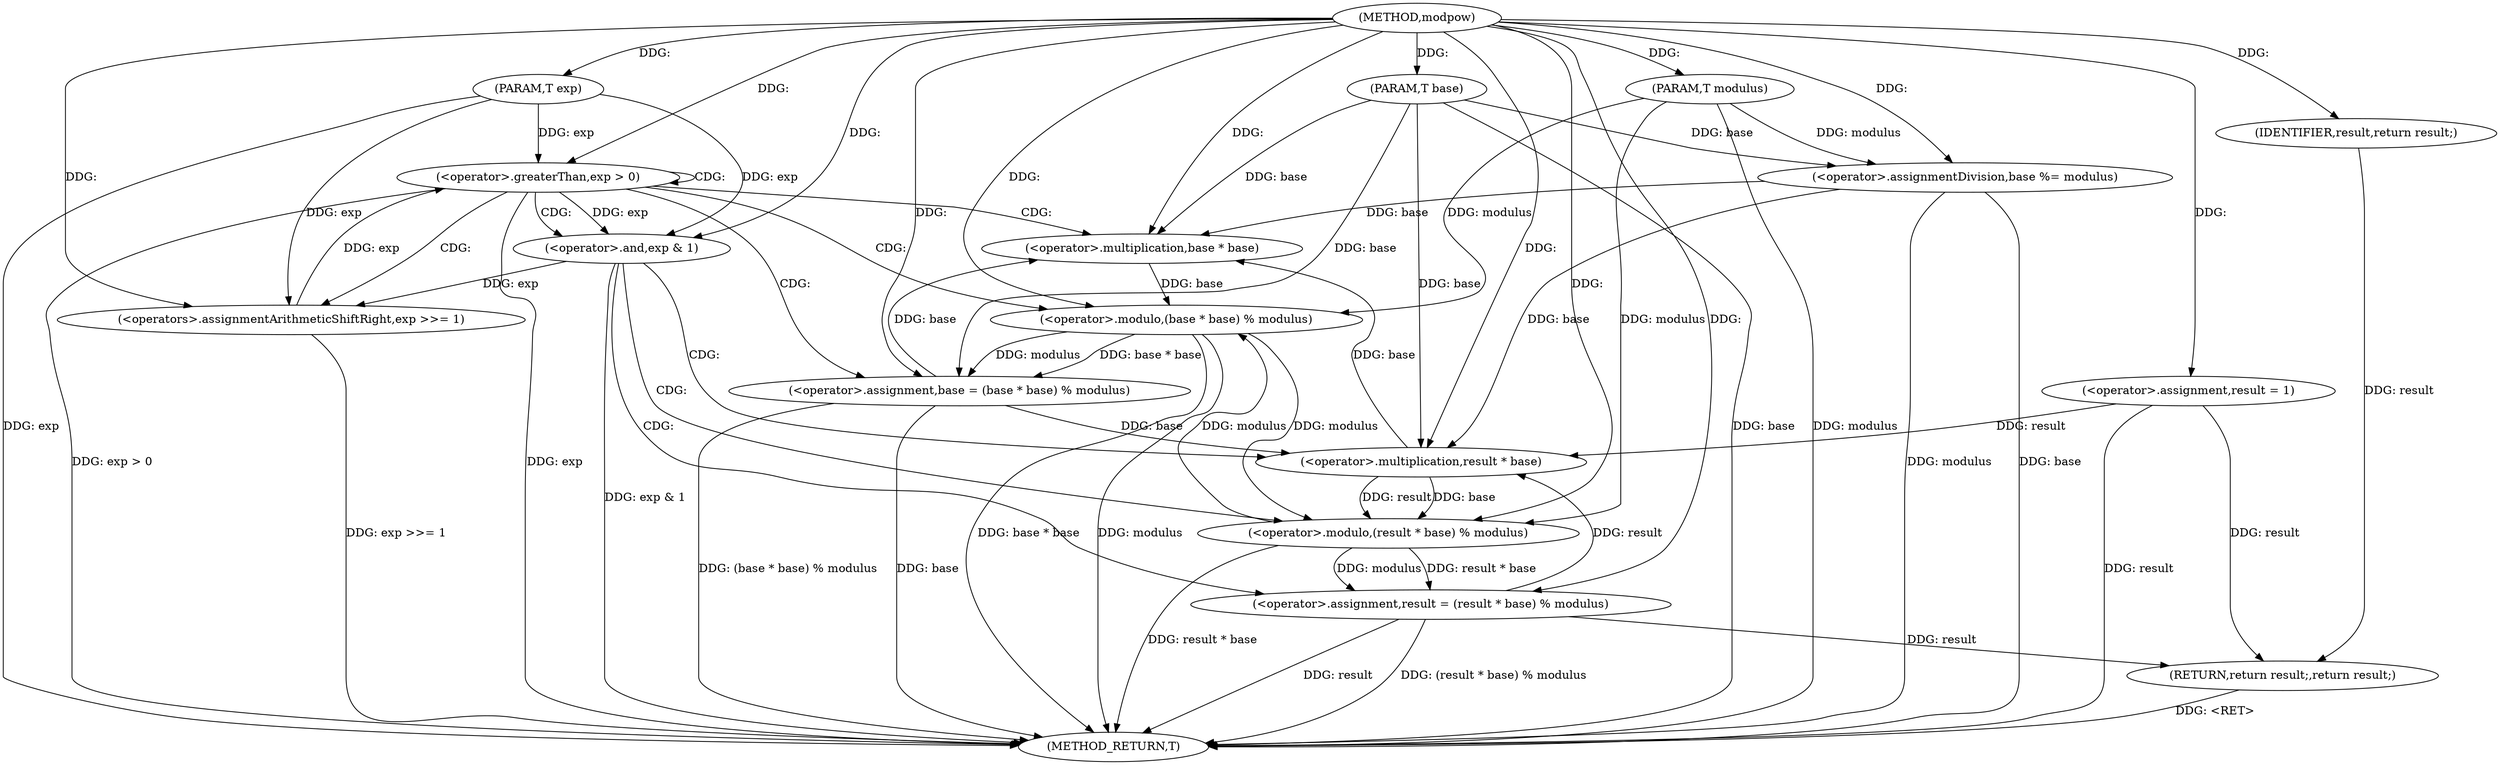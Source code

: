 digraph "modpow" {  
"1000114" [label = "(METHOD,modpow)" ]
"1000154" [label = "(METHOD_RETURN,T)" ]
"1000115" [label = "(PARAM,T base)" ]
"1000116" [label = "(PARAM,T exp)" ]
"1000117" [label = "(PARAM,T modulus)" ]
"1000119" [label = "(<operator>.assignmentDivision,base %= modulus)" ]
"1000123" [label = "(<operator>.assignment,result = 1)" ]
"1000152" [label = "(RETURN,return result;,return result;)" ]
"1000127" [label = "(<operator>.greaterThan,exp > 0)" ]
"1000153" [label = "(IDENTIFIER,result,return result;)" ]
"1000142" [label = "(<operator>.assignment,base = (base * base) % modulus)" ]
"1000149" [label = "(<operators>.assignmentArithmeticShiftRight,exp >>= 1)" ]
"1000132" [label = "(<operator>.and,exp & 1)" ]
"1000135" [label = "(<operator>.assignment,result = (result * base) % modulus)" ]
"1000144" [label = "(<operator>.modulo,(base * base) % modulus)" ]
"1000137" [label = "(<operator>.modulo,(result * base) % modulus)" ]
"1000145" [label = "(<operator>.multiplication,base * base)" ]
"1000138" [label = "(<operator>.multiplication,result * base)" ]
  "1000152" -> "1000154"  [ label = "DDG: <RET>"] 
  "1000115" -> "1000154"  [ label = "DDG: base"] 
  "1000116" -> "1000154"  [ label = "DDG: exp"] 
  "1000117" -> "1000154"  [ label = "DDG: modulus"] 
  "1000119" -> "1000154"  [ label = "DDG: base"] 
  "1000119" -> "1000154"  [ label = "DDG: modulus"] 
  "1000123" -> "1000154"  [ label = "DDG: result"] 
  "1000127" -> "1000154"  [ label = "DDG: exp"] 
  "1000127" -> "1000154"  [ label = "DDG: exp > 0"] 
  "1000132" -> "1000154"  [ label = "DDG: exp & 1"] 
  "1000135" -> "1000154"  [ label = "DDG: result"] 
  "1000137" -> "1000154"  [ label = "DDG: result * base"] 
  "1000135" -> "1000154"  [ label = "DDG: (result * base) % modulus"] 
  "1000142" -> "1000154"  [ label = "DDG: base"] 
  "1000144" -> "1000154"  [ label = "DDG: base * base"] 
  "1000144" -> "1000154"  [ label = "DDG: modulus"] 
  "1000142" -> "1000154"  [ label = "DDG: (base * base) % modulus"] 
  "1000149" -> "1000154"  [ label = "DDG: exp >>= 1"] 
  "1000114" -> "1000115"  [ label = "DDG: "] 
  "1000114" -> "1000116"  [ label = "DDG: "] 
  "1000114" -> "1000117"  [ label = "DDG: "] 
  "1000117" -> "1000119"  [ label = "DDG: modulus"] 
  "1000114" -> "1000119"  [ label = "DDG: "] 
  "1000114" -> "1000123"  [ label = "DDG: "] 
  "1000153" -> "1000152"  [ label = "DDG: result"] 
  "1000123" -> "1000152"  [ label = "DDG: result"] 
  "1000135" -> "1000152"  [ label = "DDG: result"] 
  "1000115" -> "1000119"  [ label = "DDG: base"] 
  "1000114" -> "1000153"  [ label = "DDG: "] 
  "1000149" -> "1000127"  [ label = "DDG: exp"] 
  "1000116" -> "1000127"  [ label = "DDG: exp"] 
  "1000114" -> "1000127"  [ label = "DDG: "] 
  "1000144" -> "1000142"  [ label = "DDG: modulus"] 
  "1000144" -> "1000142"  [ label = "DDG: base * base"] 
  "1000137" -> "1000135"  [ label = "DDG: modulus"] 
  "1000137" -> "1000135"  [ label = "DDG: result * base"] 
  "1000115" -> "1000142"  [ label = "DDG: base"] 
  "1000114" -> "1000142"  [ label = "DDG: "] 
  "1000132" -> "1000149"  [ label = "DDG: exp"] 
  "1000116" -> "1000149"  [ label = "DDG: exp"] 
  "1000114" -> "1000149"  [ label = "DDG: "] 
  "1000127" -> "1000132"  [ label = "DDG: exp"] 
  "1000116" -> "1000132"  [ label = "DDG: exp"] 
  "1000114" -> "1000132"  [ label = "DDG: "] 
  "1000114" -> "1000135"  [ label = "DDG: "] 
  "1000145" -> "1000144"  [ label = "DDG: base"] 
  "1000137" -> "1000144"  [ label = "DDG: modulus"] 
  "1000117" -> "1000144"  [ label = "DDG: modulus"] 
  "1000114" -> "1000144"  [ label = "DDG: "] 
  "1000138" -> "1000137"  [ label = "DDG: result"] 
  "1000138" -> "1000137"  [ label = "DDG: base"] 
  "1000144" -> "1000137"  [ label = "DDG: modulus"] 
  "1000117" -> "1000137"  [ label = "DDG: modulus"] 
  "1000114" -> "1000137"  [ label = "DDG: "] 
  "1000119" -> "1000145"  [ label = "DDG: base"] 
  "1000138" -> "1000145"  [ label = "DDG: base"] 
  "1000142" -> "1000145"  [ label = "DDG: base"] 
  "1000115" -> "1000145"  [ label = "DDG: base"] 
  "1000114" -> "1000145"  [ label = "DDG: "] 
  "1000123" -> "1000138"  [ label = "DDG: result"] 
  "1000135" -> "1000138"  [ label = "DDG: result"] 
  "1000114" -> "1000138"  [ label = "DDG: "] 
  "1000119" -> "1000138"  [ label = "DDG: base"] 
  "1000142" -> "1000138"  [ label = "DDG: base"] 
  "1000115" -> "1000138"  [ label = "DDG: base"] 
  "1000127" -> "1000132"  [ label = "CDG: "] 
  "1000127" -> "1000142"  [ label = "CDG: "] 
  "1000127" -> "1000145"  [ label = "CDG: "] 
  "1000127" -> "1000127"  [ label = "CDG: "] 
  "1000127" -> "1000144"  [ label = "CDG: "] 
  "1000127" -> "1000149"  [ label = "CDG: "] 
  "1000132" -> "1000137"  [ label = "CDG: "] 
  "1000132" -> "1000135"  [ label = "CDG: "] 
  "1000132" -> "1000138"  [ label = "CDG: "] 
}
